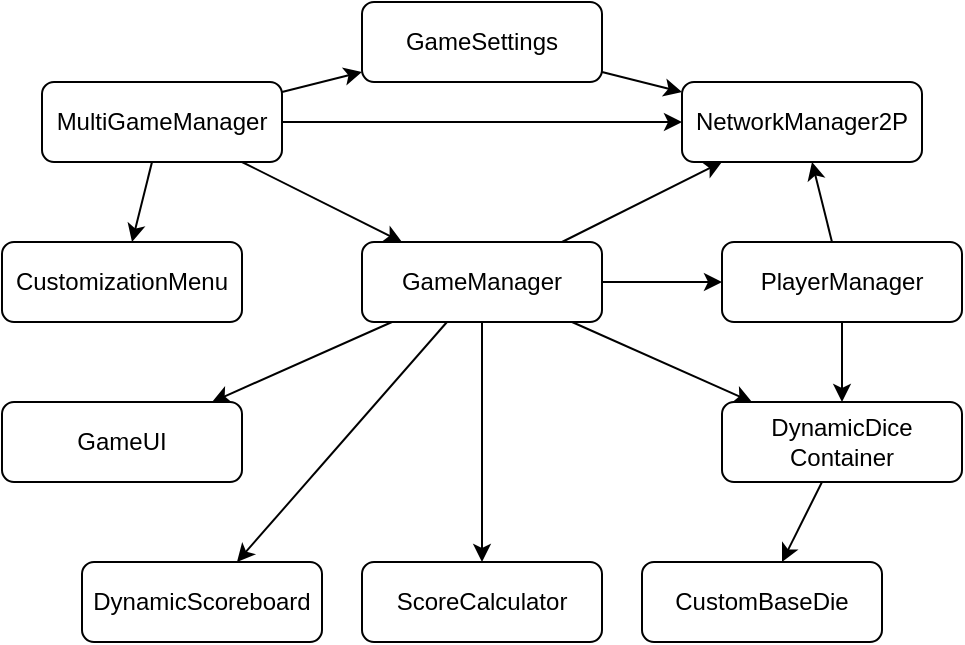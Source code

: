 <mxfile version="24.0.4" type="device">
  <diagram name="Page-1" id="BT1cLiLQOAi3eRG-2Mhz">
    <mxGraphModel dx="1139" dy="685" grid="1" gridSize="10" guides="1" tooltips="1" connect="1" arrows="1" fold="1" page="1" pageScale="1" pageWidth="850" pageHeight="1100" math="0" shadow="0">
      <root>
        <mxCell id="0" />
        <mxCell id="1" parent="0" />
        <mxCell id="hcIKiq4LWyXhQtRyLJtW-49" style="rounded=0;orthogonalLoop=1;jettySize=auto;html=1;" edge="1" parent="1" source="hcIKiq4LWyXhQtRyLJtW-1" target="hcIKiq4LWyXhQtRyLJtW-3">
          <mxGeometry relative="1" as="geometry" />
        </mxCell>
        <mxCell id="hcIKiq4LWyXhQtRyLJtW-54" style="rounded=0;orthogonalLoop=1;jettySize=auto;html=1;" edge="1" parent="1" source="hcIKiq4LWyXhQtRyLJtW-1" target="hcIKiq4LWyXhQtRyLJtW-5">
          <mxGeometry relative="1" as="geometry" />
        </mxCell>
        <mxCell id="hcIKiq4LWyXhQtRyLJtW-55" style="rounded=0;orthogonalLoop=1;jettySize=auto;html=1;" edge="1" parent="1" source="hcIKiq4LWyXhQtRyLJtW-1" target="hcIKiq4LWyXhQtRyLJtW-4">
          <mxGeometry relative="1" as="geometry" />
        </mxCell>
        <mxCell id="hcIKiq4LWyXhQtRyLJtW-56" style="rounded=0;orthogonalLoop=1;jettySize=auto;html=1;" edge="1" parent="1" source="hcIKiq4LWyXhQtRyLJtW-1" target="hcIKiq4LWyXhQtRyLJtW-2">
          <mxGeometry relative="1" as="geometry" />
        </mxCell>
        <mxCell id="hcIKiq4LWyXhQtRyLJtW-1" value="MultiGameManager" style="rounded=1;whiteSpace=wrap;html=1;strokeWidth=1;shadow=0;textShadow=0;comic=0;backgroundOutline=0;metaEdit=0;fixDash=0;snapToPoint=0;" vertex="1" parent="1">
          <mxGeometry x="40" y="80" width="120" height="40" as="geometry" />
        </mxCell>
        <mxCell id="hcIKiq4LWyXhQtRyLJtW-2" value="CustomizationMenu" style="rounded=1;whiteSpace=wrap;html=1;strokeWidth=1;shadow=0;textShadow=0;comic=0;backgroundOutline=0;metaEdit=0;fixDash=0;snapToPoint=0;" vertex="1" parent="1">
          <mxGeometry x="20" y="160" width="120" height="40" as="geometry" />
        </mxCell>
        <mxCell id="hcIKiq4LWyXhQtRyLJtW-42" style="rounded=0;orthogonalLoop=1;jettySize=auto;html=1;" edge="1" parent="1" source="hcIKiq4LWyXhQtRyLJtW-3" target="hcIKiq4LWyXhQtRyLJtW-29">
          <mxGeometry relative="1" as="geometry" />
        </mxCell>
        <mxCell id="hcIKiq4LWyXhQtRyLJtW-43" style="rounded=0;orthogonalLoop=1;jettySize=auto;html=1;" edge="1" parent="1" source="hcIKiq4LWyXhQtRyLJtW-3" target="hcIKiq4LWyXhQtRyLJtW-27">
          <mxGeometry relative="1" as="geometry" />
        </mxCell>
        <mxCell id="hcIKiq4LWyXhQtRyLJtW-44" style="rounded=0;orthogonalLoop=1;jettySize=auto;html=1;" edge="1" parent="1" source="hcIKiq4LWyXhQtRyLJtW-3" target="hcIKiq4LWyXhQtRyLJtW-28">
          <mxGeometry relative="1" as="geometry" />
        </mxCell>
        <mxCell id="hcIKiq4LWyXhQtRyLJtW-45" style="rounded=0;orthogonalLoop=1;jettySize=auto;html=1;" edge="1" parent="1" source="hcIKiq4LWyXhQtRyLJtW-3" target="hcIKiq4LWyXhQtRyLJtW-24">
          <mxGeometry relative="1" as="geometry" />
        </mxCell>
        <mxCell id="hcIKiq4LWyXhQtRyLJtW-48" style="rounded=0;orthogonalLoop=1;jettySize=auto;html=1;" edge="1" parent="1" source="hcIKiq4LWyXhQtRyLJtW-3" target="hcIKiq4LWyXhQtRyLJtW-11">
          <mxGeometry relative="1" as="geometry" />
        </mxCell>
        <mxCell id="hcIKiq4LWyXhQtRyLJtW-51" style="rounded=0;orthogonalLoop=1;jettySize=auto;html=1;" edge="1" parent="1" source="hcIKiq4LWyXhQtRyLJtW-3" target="hcIKiq4LWyXhQtRyLJtW-5">
          <mxGeometry relative="1" as="geometry" />
        </mxCell>
        <mxCell id="hcIKiq4LWyXhQtRyLJtW-3" value="GameManager" style="rounded=1;whiteSpace=wrap;html=1;strokeWidth=1;shadow=0;textShadow=0;comic=0;backgroundOutline=0;metaEdit=0;fixDash=0;snapToPoint=0;" vertex="1" parent="1">
          <mxGeometry x="200" y="160" width="120" height="40" as="geometry" />
        </mxCell>
        <mxCell id="hcIKiq4LWyXhQtRyLJtW-57" style="rounded=0;orthogonalLoop=1;jettySize=auto;html=1;" edge="1" parent="1" source="hcIKiq4LWyXhQtRyLJtW-4" target="hcIKiq4LWyXhQtRyLJtW-5">
          <mxGeometry relative="1" as="geometry" />
        </mxCell>
        <mxCell id="hcIKiq4LWyXhQtRyLJtW-4" value="GameSettings" style="rounded=1;whiteSpace=wrap;html=1;strokeWidth=1;shadow=0;textShadow=0;comic=0;backgroundOutline=0;metaEdit=0;fixDash=0;snapToPoint=0;" vertex="1" parent="1">
          <mxGeometry x="200" y="40" width="120" height="40" as="geometry" />
        </mxCell>
        <mxCell id="hcIKiq4LWyXhQtRyLJtW-5" value="NetworkManager2P" style="rounded=1;whiteSpace=wrap;html=1;strokeWidth=1;shadow=0;textShadow=0;comic=0;backgroundOutline=0;metaEdit=0;fixDash=0;snapToPoint=0;" vertex="1" parent="1">
          <mxGeometry x="360" y="80" width="120" height="40" as="geometry" />
        </mxCell>
        <mxCell id="hcIKiq4LWyXhQtRyLJtW-46" style="rounded=0;orthogonalLoop=1;jettySize=auto;html=1;" edge="1" parent="1" source="hcIKiq4LWyXhQtRyLJtW-11" target="hcIKiq4LWyXhQtRyLJtW-24">
          <mxGeometry relative="1" as="geometry" />
        </mxCell>
        <mxCell id="hcIKiq4LWyXhQtRyLJtW-50" style="rounded=0;orthogonalLoop=1;jettySize=auto;html=1;" edge="1" parent="1" source="hcIKiq4LWyXhQtRyLJtW-11" target="hcIKiq4LWyXhQtRyLJtW-5">
          <mxGeometry relative="1" as="geometry" />
        </mxCell>
        <mxCell id="hcIKiq4LWyXhQtRyLJtW-11" value="PlayerManager" style="rounded=1;whiteSpace=wrap;html=1;strokeWidth=1;shadow=0;textShadow=0;comic=0;backgroundOutline=0;metaEdit=0;fixDash=0;snapToPoint=0;" vertex="1" parent="1">
          <mxGeometry x="380" y="160" width="120" height="40" as="geometry" />
        </mxCell>
        <mxCell id="hcIKiq4LWyXhQtRyLJtW-47" style="rounded=0;orthogonalLoop=1;jettySize=auto;html=1;" edge="1" parent="1" source="hcIKiq4LWyXhQtRyLJtW-24" target="hcIKiq4LWyXhQtRyLJtW-30">
          <mxGeometry relative="1" as="geometry" />
        </mxCell>
        <mxCell id="hcIKiq4LWyXhQtRyLJtW-24" value="&lt;div&gt;DynamicDice&lt;/div&gt;&lt;div&gt;Container&lt;br&gt;&lt;/div&gt;" style="rounded=1;whiteSpace=wrap;html=1;strokeWidth=1;shadow=0;textShadow=0;comic=0;backgroundOutline=0;metaEdit=0;fixDash=0;snapToPoint=0;" vertex="1" parent="1">
          <mxGeometry x="380" y="240" width="120" height="40" as="geometry" />
        </mxCell>
        <mxCell id="hcIKiq4LWyXhQtRyLJtW-27" value="GameUI" style="rounded=1;whiteSpace=wrap;html=1;strokeWidth=1;shadow=0;textShadow=0;comic=0;backgroundOutline=0;metaEdit=0;fixDash=0;snapToPoint=0;" vertex="1" parent="1">
          <mxGeometry x="20" y="240" width="120" height="40" as="geometry" />
        </mxCell>
        <mxCell id="hcIKiq4LWyXhQtRyLJtW-28" value="DynamicScoreboard" style="rounded=1;whiteSpace=wrap;html=1;strokeWidth=1;shadow=0;textShadow=0;comic=0;backgroundOutline=0;metaEdit=0;fixDash=0;snapToPoint=0;" vertex="1" parent="1">
          <mxGeometry x="60" y="320" width="120" height="40" as="geometry" />
        </mxCell>
        <mxCell id="hcIKiq4LWyXhQtRyLJtW-29" value="ScoreCalculator" style="rounded=1;whiteSpace=wrap;html=1;strokeWidth=1;shadow=0;textShadow=0;comic=0;backgroundOutline=0;metaEdit=0;fixDash=0;snapToPoint=0;" vertex="1" parent="1">
          <mxGeometry x="200" y="320" width="120" height="40" as="geometry" />
        </mxCell>
        <mxCell id="hcIKiq4LWyXhQtRyLJtW-30" value="&lt;div&gt;CustomBaseDie&lt;/div&gt;" style="rounded=1;whiteSpace=wrap;html=1;strokeWidth=1;shadow=0;textShadow=0;comic=0;backgroundOutline=0;metaEdit=0;fixDash=0;snapToPoint=0;" vertex="1" parent="1">
          <mxGeometry x="340" y="320" width="120" height="40" as="geometry" />
        </mxCell>
      </root>
    </mxGraphModel>
  </diagram>
</mxfile>
